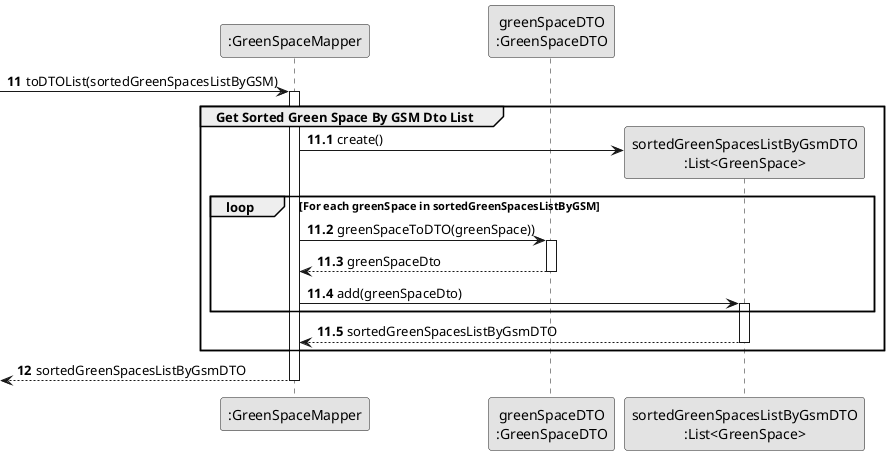 @startuml
skinparam monochrome true
skinparam packageStyle rectangle
skinparam shadowing false

autonumber

'hide footbox

participant ":GreenSpaceMapper" as greenSpaceMapper
participant "greenSpaceDTO\n:GreenSpaceDTO" as greenSpaceDTO
participant "sortedGreenSpacesListByGsmDTO\n:List<GreenSpace>" as sortedGreenSpacesListByGsmDTO

autonumber 11

 -> greenSpaceMapper : toDTOList(sortedGreenSpacesListByGSM)
autonumber 11.1
activate greenSpaceMapper
    group Get Sorted Green Space By GSM Dto List

            greenSpaceMapper -> sortedGreenSpacesListByGsmDTO** : create()

                            loop For each greenSpace in sortedGreenSpacesListByGSM

                            greenSpaceMapper -> greenSpaceDTO: greenSpaceToDTO(greenSpace))
                            activate greenSpaceDTO

                            greenSpaceDTO --> greenSpaceMapper: greenSpaceDto
                            deactivate greenSpaceDTO

                            greenSpaceMapper -> sortedGreenSpacesListByGsmDTO: add(greenSpaceDto)
                            activate sortedGreenSpacesListByGsmDTO

                            end

                            sortedGreenSpacesListByGsmDTO --> greenSpaceMapper: sortedGreenSpacesListByGsmDTO
                            deactivate sortedGreenSpacesListByGsmDTO

    end
    autonumber 12
    <-- greenSpaceMapper  : sortedGreenSpacesListByGsmDTO
deactivate greenSpaceMapper

@enduml